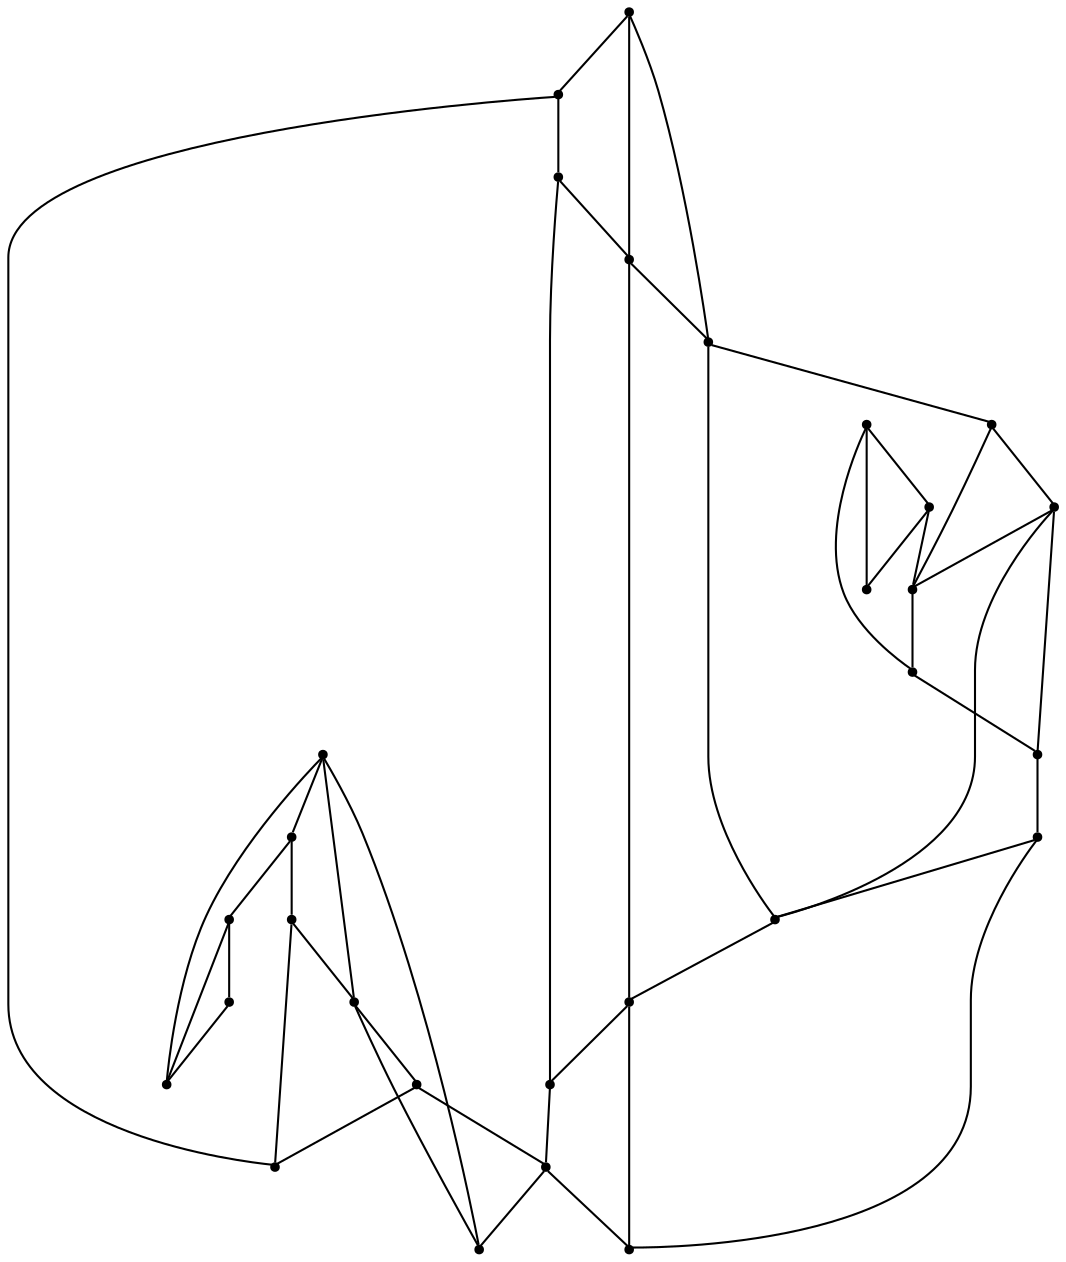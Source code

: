 graph {
  node [shape=point,comment="{\"directed\":false,\"doi\":\"10.1007/978-3-319-73915-1_15\",\"figure\":\"7 (3)\"}"]

  v0 [pos="528.217500158537,139.38311223854157"]
  v1 [pos="501.5424132879372,166.05380257947849"]
  v2 [pos="501.5424132879372,246.06561925173582"]
  v3 [pos="448.2005696294563,299.4067455830562"]
  v4 [pos="448.2005696294563,406.0889982456969"]
  v5 [pos="528.217500158537,326.0774359239931"]
  v6 [pos="421.5306890605556,406.0889982456969"]
  v7 [pos="394.86292280654334,379.4185622553135"]
  v8 [pos="368.18783593594367,379.4185622553135"]
  v9 [pos="341.51691410670327,352.74787191437656"]
  v10 [pos="314.84599227746276,352.74787191437656"]
  v11 [pos="288.17611170856213,326.0774359239931"]
  v12 [pos="528.217500158537,299.4067455830562"]
  v13 [pos="528.217500158537,166.05380257947849"]
  v14 [pos="528.217500158537,246.06561925173577"]
  v15 [pos="501.5424132879372,299.4067455830562"]
  v16 [pos="501.5424132879372,326.0774359239931"]
  v17 [pos="448.2005696294563,326.0774359239931"]
  v18 [pos="421.5306890605556,326.0774359239931"]
  v19 [pos="448.2005696294563,352.74787191437656"]
  v20 [pos="448.2005696294563,379.4185622553135"]
  v21 [pos="421.5306890605556,379.4185622553135"]
  v22 [pos="421.5306890605556,352.74787191437656"]
  v23 [pos="394.86292280654334,326.0774359239931"]
  v24 [pos="394.86292280654334,352.74787191437656"]
  v25 [pos="368.1878359359438,326.0774359239931"]
  v26 [pos="368.18783593594367,352.74787191437656"]
  v27 [pos="341.51691410670327,326.0774359239931"]
  v28 [pos="314.84599227746276,326.0774359239931"]

  v0 -- v1 [id="-1",pos="528.217500158537,139.38311223854157 513.4776175020886,139.3832712076375 501.5423894422806,151.3183529933433 501.5424132879372,166.05380257947849"]
  v11 -- v28 [id="-2",pos="288.17611170856213,326.0774359239931 314.84599227746276,326.0774359239931 314.84599227746276,326.0774359239931 314.84599227746276,326.0774359239931"]
  v2 -- v3 [id="-4",pos="501.5424132879372,246.06561925173582 472.0918589044205,246.06561925173582 448.20054578379967,269.95247457822217 448.2005696294563,299.4067455830562"]
  v4 -- v5 [id="-5",pos="448.2005696294563,406.0889982456969 492.39093513245143,406.0889982456969 528.2133430657299,370.2670611335048 528.217500158537,326.0774359239931"]
  v6 -- v7 [id="-6",pos="421.5306890605556,406.0889982456969 406.7939619793355,406.08915721479286 394.85873391952754,394.154075429087 394.86292280654334,379.4185622553135"]
  v8 -- v9 [id="-7",pos="368.18783593594367,379.4185622553135 353.4521183208546,379.4185622553135 341.51689026104657,367.4834804696077 341.51691410670327,352.74787191437656"]
  v10 -- v11 [id="-8",pos="314.84599227746276,352.74787191437656 300.1102746623736,352.76049406059497 288.17504660256566,340.8254122748891 288.17611170856213,326.0774359239931"]
  v5 -- v12 [id="-9",pos="528.217500158537,326.0774359239931 528.217500158537,299.4067455830562 528.217500158537,299.4067455830562 528.217500158537,299.4067455830562"]
  v10 -- v9 [id="-10",pos="314.84599227746276,352.74787191437656 341.51691410670327,352.74787191437656 341.51691410670327,352.74787191437656 341.51691410670327,352.74787191437656"]
  v28 -- v10 [id="-11",pos="314.84599227746276,326.0774359239931 314.84599227746276,352.74787191437656 314.84599227746276,352.74787191437656 314.84599227746276,352.74787191437656"]
  v28 -- v27 [id="-12",pos="314.84599227746276,326.0774359239931 341.51691410670327,326.0774359239931 341.51691410670327,326.0774359239931 341.51691410670327,326.0774359239931"]
  v27 -- v25 [id="-16",pos="341.51691410670327,326.0774359239931 368.1878359359438,326.0774359239931 368.1878359359438,326.0774359239931 368.1878359359438,326.0774359239931"]
  v9 -- v27 [id="-18",pos="341.51691410670327,352.74787191437656 341.51691410670327,326.0774359239931 341.51691410670327,326.0774359239931 341.51691410670327,326.0774359239931"]
  v13 -- v0 [id="-20",pos="528.217500158537,166.05380257947849 528.217500158537,139.38311223854157 528.217500158537,139.38311223854157 528.217500158537,139.38311223854157"]
  v13 -- v1 [id="-21",pos="528.217500158537,166.05380257947849 501.5424132879372,166.05380257947849 501.5424132879372,166.05380257947849 501.5424132879372,166.05380257947849"]
  v14 -- v13 [id="-23",pos="528.217500158537,246.06561925173577 528.217500158537,166.05380257947849 528.217500158537,166.05380257947849 528.217500158537,166.05380257947849"]
  v8 -- v26 [id="-24",pos="368.18783593594367,379.4185622553135 368.18783593594367,352.74787191437656 368.18783593594367,352.74787191437656 368.18783593594367,352.74787191437656"]
  v26 -- v25 [id="-25",pos="368.18783593594367,352.74787191437656 368.1878359359438,326.0774359239931 368.1878359359438,326.0774359239931 368.1878359359438,326.0774359239931"]
  v26 -- v9 [id="-26",pos="368.18783593594367,352.74787191437656 341.51691410670327,352.74787191437656 341.51691410670327,352.74787191437656 341.51691410670327,352.74787191437656"]
  v26 -- v24 [id="-27",pos="368.18783593594367,352.74787191437656 394.86292280654334,352.74787191437656 394.86292280654334,352.74787191437656 394.86292280654334,352.74787191437656"]
  v25 -- v23 [id="-28",pos="368.1878359359438,326.0774359239931 394.86292280654334,326.0774359239931 394.86292280654334,326.0774359239931 394.86292280654334,326.0774359239931"]
  v14 -- v12 [id="-29",pos="528.217500158537,246.06561925173577 528.217500158537,299.4067455830562 528.217500158537,299.4067455830562 528.217500158537,299.4067455830562"]
  v7 -- v8 [id="-35",pos="394.86292280654334,379.4185622553135 368.18783593594367,379.4185622553135 368.18783593594367,379.4185622553135 368.18783593594367,379.4185622553135"]
  v24 -- v7 [id="-36",pos="394.86292280654334,352.74787191437656 394.86292280654334,379.4185622553135 394.86292280654334,379.4185622553135 394.86292280654334,379.4185622553135"]
  v24 -- v22 [id="-37",pos="394.86292280654334,352.74787191437656 421.5306890605556,352.74787191437656 421.5306890605556,352.74787191437656 421.5306890605556,352.74787191437656"]
  v23 -- v24 [id="-38",pos="394.86292280654334,326.0774359239931 394.86292280654334,352.74787191437656 394.86292280654334,352.74787191437656 394.86292280654334,352.74787191437656"]
  v23 -- v18 [id="-39",pos="394.86292280654334,326.0774359239931 421.5306890605556,326.0774359239931 421.5306890605556,326.0774359239931 421.5306890605556,326.0774359239931"]
  v12 -- v15 [id="-40",pos="528.217500158537,299.4067455830562 501.5424132879372,299.4067455830562 501.5424132879372,299.4067455830562 501.5424132879372,299.4067455830562"]
  v2 -- v1 [id="-42",pos="501.5424132879372,246.06561925173582 501.5424132879372,166.05380257947849 501.5424132879372,166.05380257947849 501.5424132879372,166.05380257947849"]
  v2 -- v14 [id="-43",pos="501.5424132879372,246.06561925173582 528.217500158537,246.06561925173577 528.217500158537,246.06561925173577 528.217500158537,246.06561925173577"]
  v15 -- v3 [id="-44",pos="501.5424132879372,299.4067455830562 448.2005696294563,299.4067455830562 448.2005696294563,299.4067455830562 448.2005696294563,299.4067455830562"]
  v6 -- v21 [id="-45",pos="421.5306890605556,406.0889982456969 421.5306890605556,379.4185622553135 421.5306890605556,379.4185622553135 421.5306890605556,379.4185622553135"]
  v6 -- v4 [id="-46",pos="421.5306890605556,406.0889982456969 448.2005696294563,406.0889982456969 448.2005696294563,406.0889982456969 448.2005696294563,406.0889982456969"]
  v21 -- v7 [id="-48",pos="421.5306890605556,379.4185622553135 394.86292280654334,379.4185622553135 394.86292280654334,379.4185622553135 394.86292280654334,379.4185622553135"]
  v21 -- v22 [id="-49",pos="421.5306890605556,379.4185622553135 421.5306890605556,352.74787191437656 421.5306890605556,352.74787191437656 421.5306890605556,352.74787191437656"]
  v22 -- v18 [id="-50",pos="421.5306890605556,352.74787191437656 421.5306890605556,326.0774359239931 421.5306890605556,326.0774359239931 421.5306890605556,326.0774359239931"]
  v22 -- v19 [id="-51",pos="421.5306890605556,352.74787191437656 448.2005696294563,352.74787191437656 448.2005696294563,352.74787191437656 448.2005696294563,352.74787191437656"]
  v15 -- v16 [id="-52",pos="501.5424132879372,299.4067455830562 501.5424132879372,326.0774359239931 501.5424132879372,326.0774359239931 501.5424132879372,326.0774359239931"]
  v15 -- v2 [id="-54",pos="501.5424132879372,299.4067455830562 501.5424132879372,246.06561925173582 501.5424132879372,246.06561925173582 501.5424132879372,246.06561925173582"]
  v16 -- v5 [id="-55",pos="501.5424132879372,326.0774359239931 528.217500158537,326.0774359239931 528.217500158537,326.0774359239931 528.217500158537,326.0774359239931"]
  v16 -- v17 [id="-56",pos="501.5424132879372,326.0774359239931 474.87563265439934,326.08576590462087 474.87563265439934,326.08576590462087 474.87563265439934,326.08576590462087 448.2005696294563,326.0774359239931 448.2005696294563,326.0774359239931 448.2005696294563,326.0774359239931"]
  v17 -- v18 [id="-57",pos="448.2005696294563,326.0774359239931 421.5306890605556,326.0774359239931 421.5306890605556,326.0774359239931 421.5306890605556,326.0774359239931"]
  v19 -- v17 [id="-58",pos="448.2005696294563,352.74787191437656 448.2005696294563,326.0774359239931 448.2005696294563,326.0774359239931 448.2005696294563,326.0774359239931"]
  v20 -- v19 [id="-59",pos="448.2005696294563,379.4185622553135 448.2005696294563,352.74787191437656 448.2005696294563,352.74787191437656 448.2005696294563,352.74787191437656"]
  v20 -- v21 [id="-60",pos="448.2005696294563,379.4185622553135 421.5306890605556,379.4185622553135 421.5306890605556,379.4185622553135 421.5306890605556,379.4185622553135"]
  v4 -- v20 [id="-61",pos="448.2005696294563,406.0889982456969 448.2005696294563,379.4185622553135 448.2005696294563,379.4185622553135 448.2005696294563,379.4185622553135"]
  v17 -- v3 [id="-62",pos="448.2005696294563,326.0774359239931 448.2005696294563,299.4067455830562 448.2005696294563,299.4067455830562 448.2005696294563,299.4067455830562"]
}